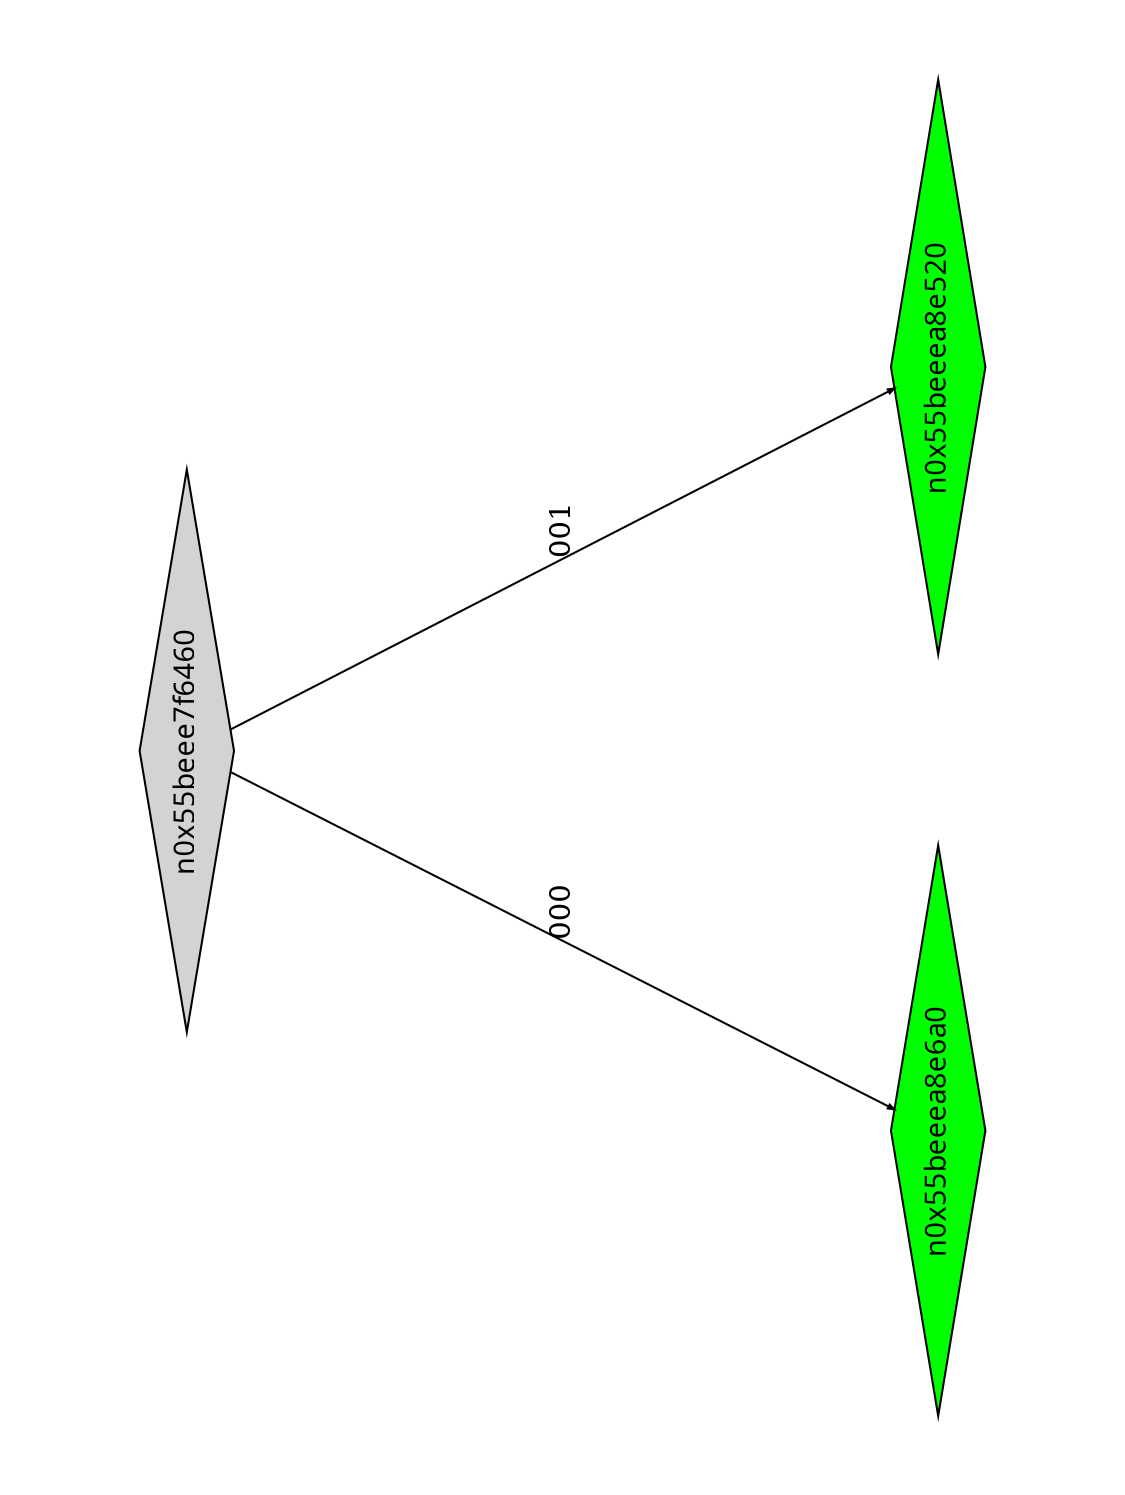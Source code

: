 digraph G {
	size="10,7.5";
	ratio=fill;
	rotate=90;
	center = "true";
	node [style="filled",width=.1,height=.1,fontname="Terminus"]
	edge [arrowsize=.3]
	n0x55beee7f6460 [shape=diamond];
	n0x55beee7f6460 -> n0x55beeea8e6a0 [label=000];
	n0x55beee7f6460 -> n0x55beeea8e520 [label=001];
	n0x55beeea8e520 [shape=diamond,fillcolor=green];
	n0x55beeea8e6a0 [shape=diamond,fillcolor=green];
}
